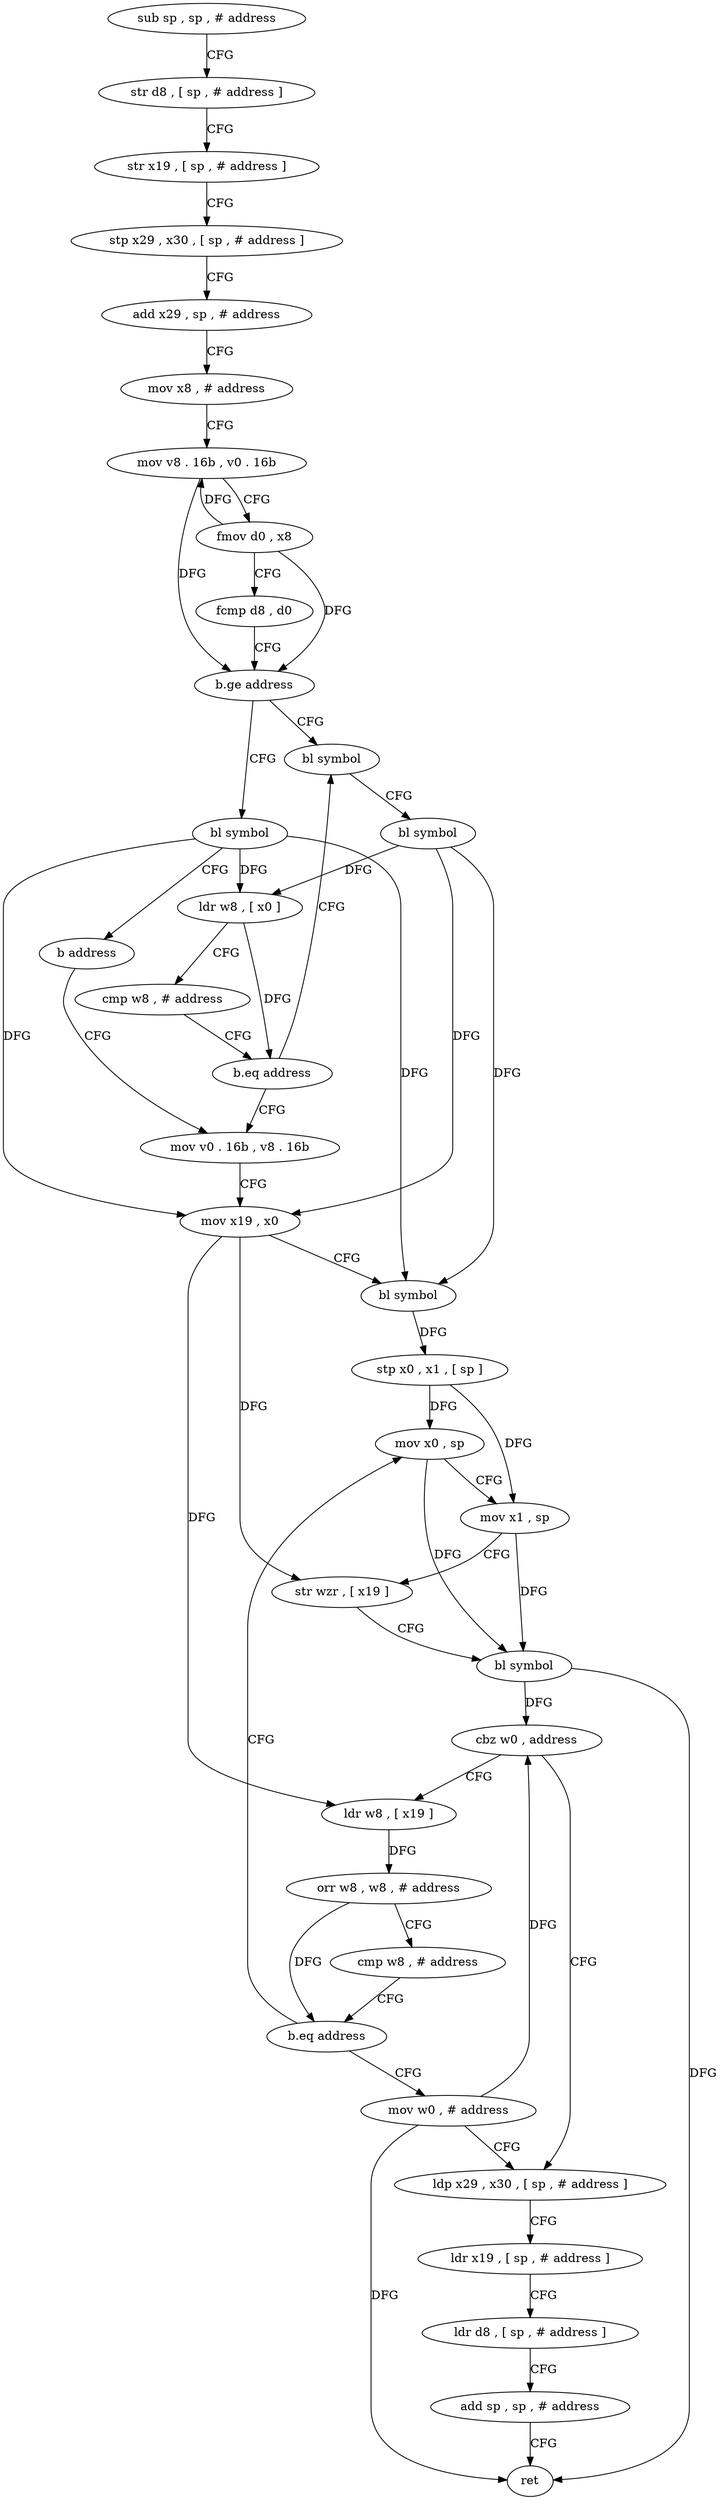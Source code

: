 digraph "func" {
"4215280" [label = "sub sp , sp , # address" ]
"4215284" [label = "str d8 , [ sp , # address ]" ]
"4215288" [label = "str x19 , [ sp , # address ]" ]
"4215292" [label = "stp x29 , x30 , [ sp , # address ]" ]
"4215296" [label = "add x29 , sp , # address" ]
"4215300" [label = "mov x8 , # address" ]
"4215304" [label = "mov v8 . 16b , v0 . 16b" ]
"4215308" [label = "fmov d0 , x8" ]
"4215312" [label = "fcmp d8 , d0" ]
"4215316" [label = "b.ge address" ]
"4215328" [label = "bl symbol" ]
"4215320" [label = "bl symbol" ]
"4215332" [label = "bl symbol" ]
"4215336" [label = "ldr w8 , [ x0 ]" ]
"4215340" [label = "cmp w8 , # address" ]
"4215344" [label = "b.eq address" ]
"4215348" [label = "mov v0 . 16b , v8 . 16b" ]
"4215324" [label = "b address" ]
"4215352" [label = "mov x19 , x0" ]
"4215356" [label = "bl symbol" ]
"4215360" [label = "stp x0 , x1 , [ sp ]" ]
"4215364" [label = "mov x0 , sp" ]
"4215404" [label = "ldp x29 , x30 , [ sp , # address ]" ]
"4215408" [label = "ldr x19 , [ sp , # address ]" ]
"4215412" [label = "ldr d8 , [ sp , # address ]" ]
"4215416" [label = "add sp , sp , # address" ]
"4215420" [label = "ret" ]
"4215384" [label = "ldr w8 , [ x19 ]" ]
"4215388" [label = "orr w8 , w8 , # address" ]
"4215392" [label = "cmp w8 , # address" ]
"4215396" [label = "b.eq address" ]
"4215400" [label = "mov w0 , # address" ]
"4215368" [label = "mov x1 , sp" ]
"4215372" [label = "str wzr , [ x19 ]" ]
"4215376" [label = "bl symbol" ]
"4215380" [label = "cbz w0 , address" ]
"4215280" -> "4215284" [ label = "CFG" ]
"4215284" -> "4215288" [ label = "CFG" ]
"4215288" -> "4215292" [ label = "CFG" ]
"4215292" -> "4215296" [ label = "CFG" ]
"4215296" -> "4215300" [ label = "CFG" ]
"4215300" -> "4215304" [ label = "CFG" ]
"4215304" -> "4215308" [ label = "CFG" ]
"4215304" -> "4215316" [ label = "DFG" ]
"4215308" -> "4215312" [ label = "CFG" ]
"4215308" -> "4215304" [ label = "DFG" ]
"4215308" -> "4215316" [ label = "DFG" ]
"4215312" -> "4215316" [ label = "CFG" ]
"4215316" -> "4215328" [ label = "CFG" ]
"4215316" -> "4215320" [ label = "CFG" ]
"4215328" -> "4215332" [ label = "CFG" ]
"4215320" -> "4215324" [ label = "CFG" ]
"4215320" -> "4215336" [ label = "DFG" ]
"4215320" -> "4215352" [ label = "DFG" ]
"4215320" -> "4215356" [ label = "DFG" ]
"4215332" -> "4215336" [ label = "DFG" ]
"4215332" -> "4215352" [ label = "DFG" ]
"4215332" -> "4215356" [ label = "DFG" ]
"4215336" -> "4215340" [ label = "CFG" ]
"4215336" -> "4215344" [ label = "DFG" ]
"4215340" -> "4215344" [ label = "CFG" ]
"4215344" -> "4215328" [ label = "CFG" ]
"4215344" -> "4215348" [ label = "CFG" ]
"4215348" -> "4215352" [ label = "CFG" ]
"4215324" -> "4215348" [ label = "CFG" ]
"4215352" -> "4215356" [ label = "CFG" ]
"4215352" -> "4215372" [ label = "DFG" ]
"4215352" -> "4215384" [ label = "DFG" ]
"4215356" -> "4215360" [ label = "DFG" ]
"4215360" -> "4215364" [ label = "DFG" ]
"4215360" -> "4215368" [ label = "DFG" ]
"4215364" -> "4215368" [ label = "CFG" ]
"4215364" -> "4215376" [ label = "DFG" ]
"4215404" -> "4215408" [ label = "CFG" ]
"4215408" -> "4215412" [ label = "CFG" ]
"4215412" -> "4215416" [ label = "CFG" ]
"4215416" -> "4215420" [ label = "CFG" ]
"4215384" -> "4215388" [ label = "DFG" ]
"4215388" -> "4215392" [ label = "CFG" ]
"4215388" -> "4215396" [ label = "DFG" ]
"4215392" -> "4215396" [ label = "CFG" ]
"4215396" -> "4215364" [ label = "CFG" ]
"4215396" -> "4215400" [ label = "CFG" ]
"4215400" -> "4215404" [ label = "CFG" ]
"4215400" -> "4215380" [ label = "DFG" ]
"4215400" -> "4215420" [ label = "DFG" ]
"4215368" -> "4215372" [ label = "CFG" ]
"4215368" -> "4215376" [ label = "DFG" ]
"4215372" -> "4215376" [ label = "CFG" ]
"4215376" -> "4215380" [ label = "DFG" ]
"4215376" -> "4215420" [ label = "DFG" ]
"4215380" -> "4215404" [ label = "CFG" ]
"4215380" -> "4215384" [ label = "CFG" ]
}

